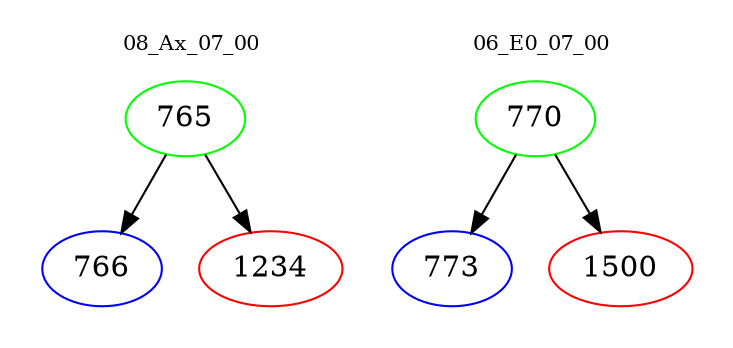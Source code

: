 digraph{
subgraph cluster_0 {
color = white
label = "08_Ax_07_00";
fontsize=10;
T0_765 [label="765", color="green"]
T0_765 -> T0_766 [color="black"]
T0_766 [label="766", color="blue"]
T0_765 -> T0_1234 [color="black"]
T0_1234 [label="1234", color="red"]
}
subgraph cluster_1 {
color = white
label = "06_E0_07_00";
fontsize=10;
T1_770 [label="770", color="green"]
T1_770 -> T1_773 [color="black"]
T1_773 [label="773", color="blue"]
T1_770 -> T1_1500 [color="black"]
T1_1500 [label="1500", color="red"]
}
}
